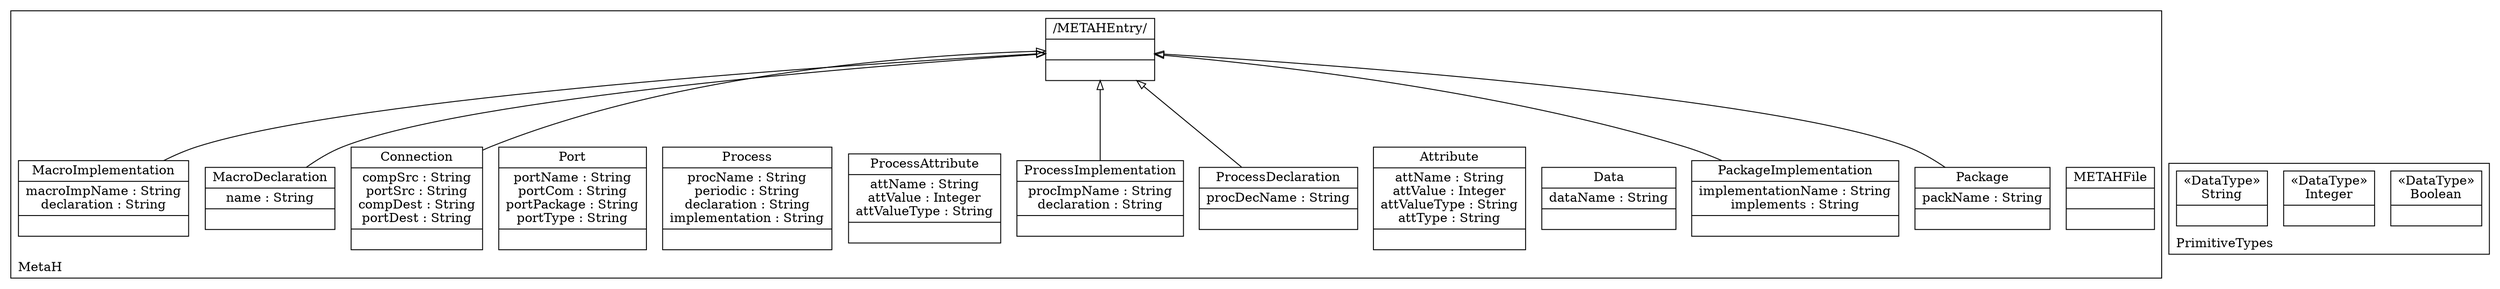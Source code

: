 digraph "KM3 Model in DOT" {
graph[rankdir=BT,labeljust=l,labelloc=t,nodeSep=0.75,compound=true];
 subgraph "cluster_MetaH"{
labelloc=t
color=black
label=MetaH
 node[shape=record];
METAHFile[label="{METAHFile| | }"]
;
 node[shape=record];
METAHEntry[label="{/METAHEntry/| | }"]
;
 node[shape=record];
Package[label="{Package|packName : String| }"]
 Package->METAHEntry[arrowhead=onormal,group=METAHEntry,minlen=2,constraint=true,]
;
 node[shape=record];
PackageImplementation[label="{PackageImplementation|implementationName : String\nimplements : String| }"]
 PackageImplementation->METAHEntry[arrowhead=onormal,group=METAHEntry,minlen=2,constraint=true,]
;
 node[shape=record];
Data[label="{Data|dataName : String| }"]
;
 node[shape=record];
Attribute[label="{Attribute|attName : String\nattValue : Integer\nattValueType : String\nattType : String| }"]
;
 node[shape=record];
ProcessDeclaration[label="{ProcessDeclaration|procDecName : String| }"]
 ProcessDeclaration->METAHEntry[arrowhead=onormal,group=METAHEntry,minlen=2,constraint=true,]
;
 node[shape=record];
ProcessImplementation[label="{ProcessImplementation|procImpName : String\ndeclaration : String| }"]
 ProcessImplementation->METAHEntry[arrowhead=onormal,group=METAHEntry,minlen=2,constraint=true,]
;
 node[shape=record];
ProcessAttribute[label="{ProcessAttribute|attName : String\nattValue : Integer\nattValueType : String| }"]
;
 node[shape=record];
Process[label="{Process|procName : String\nperiodic : String\ndeclaration : String\nimplementation : String| }"]
;
 node[shape=record];
Port[label="{Port|portName : String\nportCom : String\nportPackage : String\nportType : String| }"]
;
 node[shape=record];
Connection[label="{Connection|compSrc : String\nportSrc : String\ncompDest : String\nportDest : String| }"]
 Connection->METAHEntry[arrowhead=onormal,group=METAHEntry,minlen=2,constraint=true,]
;
 node[shape=record];
MacroDeclaration[label="{MacroDeclaration|name : String| }"]
 MacroDeclaration->METAHEntry[arrowhead=onormal,group=METAHEntry,minlen=2,constraint=true,]
;
 node[shape=record];
MacroImplementation[label="{MacroImplementation|macroImpName : String\ndeclaration : String| }"]
 MacroImplementation->METAHEntry[arrowhead=onormal,group=METAHEntry,minlen=2,constraint=true,]
;

} subgraph "cluster_PrimitiveTypes"{
labelloc=t
color=black
label=PrimitiveTypes
 node[shape=record];
Boolean[label="{&#171;DataType&#187;\nBoolean|}"]
;
 node[shape=record];
Integer[label="{&#171;DataType&#187;\nInteger|}"]
;
 node[shape=record];
String[label="{&#171;DataType&#187;\nString|}"]
;

}
}